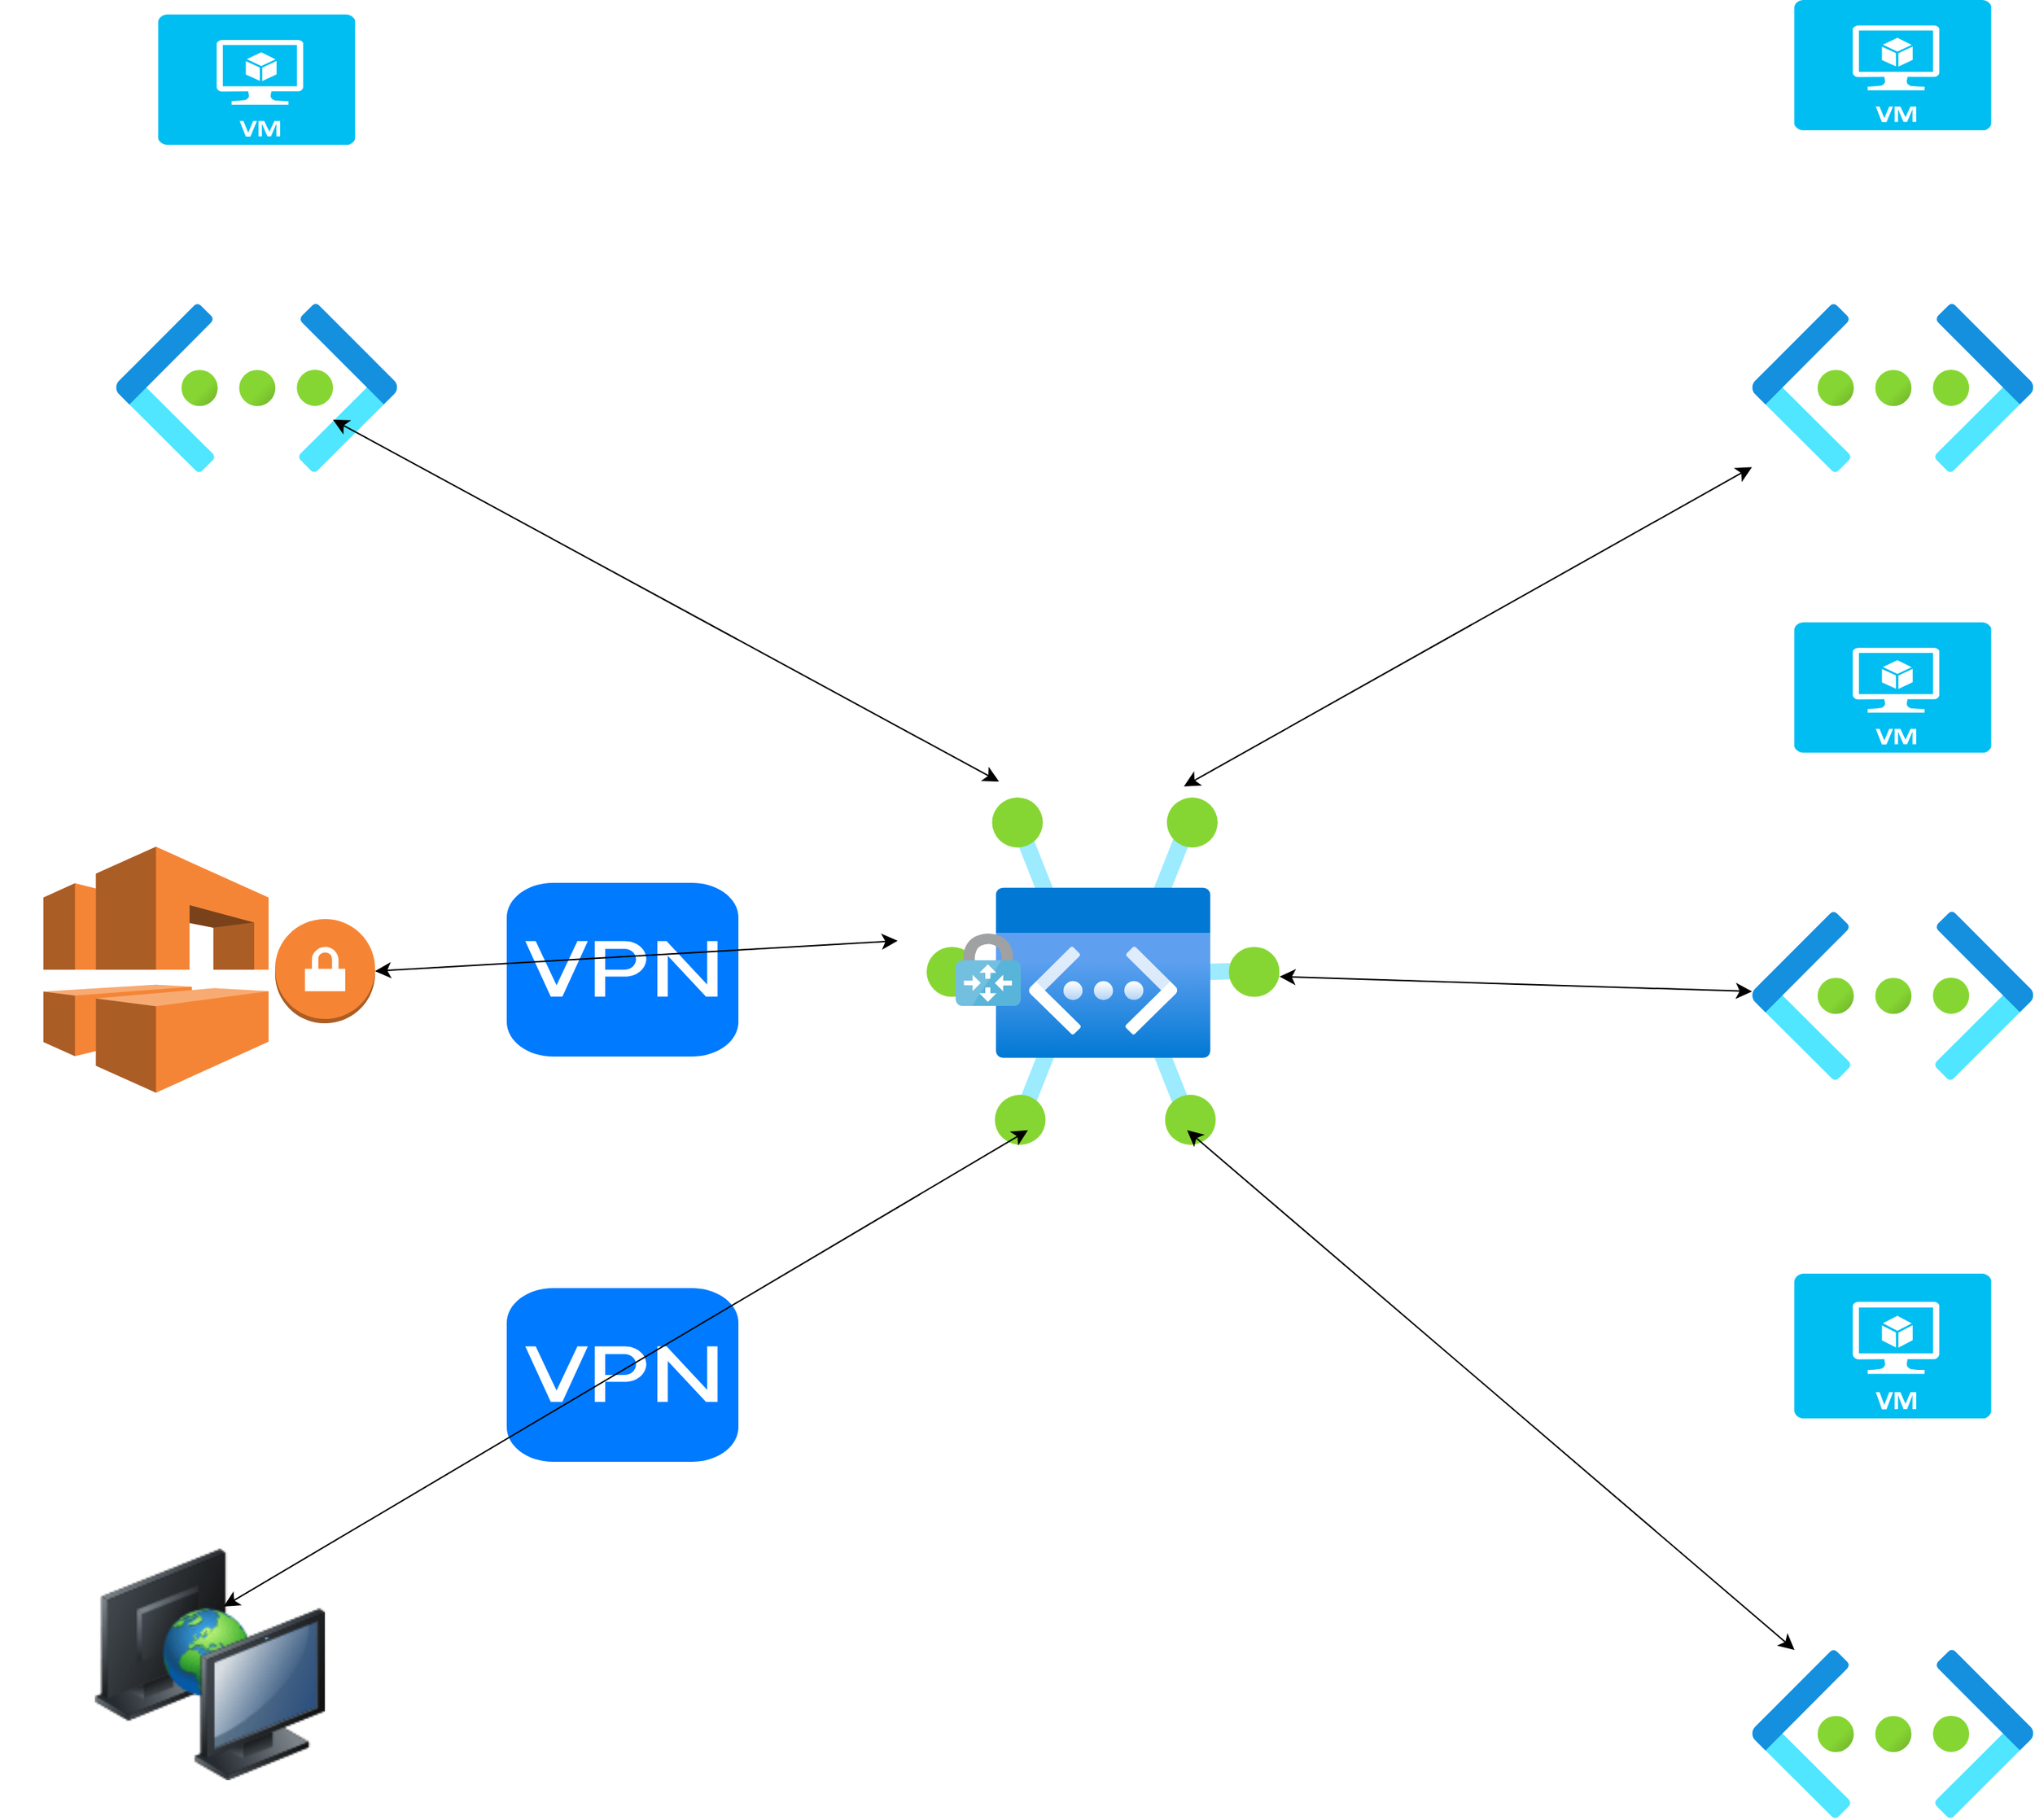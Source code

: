 <mxfile version="24.6.5" type="github">
  <diagram name="Page-1" id="_KaiSO4fqecnzLwhaQ9y">
    <mxGraphModel dx="5743" dy="1740" grid="1" gridSize="10" guides="1" tooltips="1" connect="1" arrows="1" fold="1" page="1" pageScale="1" pageWidth="850" pageHeight="1100" math="0" shadow="0">
      <root>
        <mxCell id="0" />
        <mxCell id="1" parent="0" />
        <mxCell id="PY5UOyymUL9c6bpPYces-2" value="" style="outlineConnect=0;dashed=0;verticalLabelPosition=bottom;verticalAlign=top;align=center;html=1;shape=mxgraph.aws3.vpc;fillColor=#F58536;gradientColor=none;" parent="1" vertex="1">
          <mxGeometry x="-720" y="635" width="155.5" height="170" as="geometry" />
        </mxCell>
        <mxCell id="PY5UOyymUL9c6bpPYces-7" value="" style="image;aspect=fixed;html=1;points=[];align=center;fontSize=12;image=img/lib/azure2/networking/Virtual_WAN_Hub.svg;" parent="1" vertex="1">
          <mxGeometry x="-110" y="601" width="243.75" height="240" as="geometry" />
        </mxCell>
        <mxCell id="PY5UOyymUL9c6bpPYces-10" value="" style="html=1;strokeWidth=1;shadow=0;dashed=0;shape=mxgraph.ios7.misc.vpn;fillColor=#007AFF;strokeColor=none;buttonText=;strokeColor2=#222222;fontColor=#222222;fontSize=8;verticalLabelPosition=bottom;verticalAlign=top;align=center;sketch=0;" parent="1" vertex="1">
          <mxGeometry x="-400" y="660" width="160" height="120" as="geometry" />
        </mxCell>
        <mxCell id="PY5UOyymUL9c6bpPYces-25" value="" style="image;aspect=fixed;html=1;points=[];align=center;fontSize=12;image=img/lib/azure2/networking/Virtual_Networks.svg;" parent="1" vertex="1">
          <mxGeometry x="-670" y="260" width="194.5" height="116.12" as="geometry" />
        </mxCell>
        <mxCell id="PY5UOyymUL9c6bpPYces-26" value="" style="verticalLabelPosition=bottom;html=1;verticalAlign=top;align=center;strokeColor=none;fillColor=#00BEF2;shape=mxgraph.azure.virtual_machine;" parent="1" vertex="1">
          <mxGeometry x="-640.75" y="60" width="136" height="90" as="geometry" />
        </mxCell>
        <mxCell id="PY5UOyymUL9c6bpPYces-41" value="" style="image;sketch=0;aspect=fixed;html=1;points=[];align=center;fontSize=12;image=img/lib/mscae/VPN_Gateway.svg;" parent="1" vertex="1">
          <mxGeometry x="-90" y="695" width="45" height="50" as="geometry" />
        </mxCell>
        <mxCell id="PY5UOyymUL9c6bpPYces-42" value="" style="outlineConnect=0;dashed=0;verticalLabelPosition=bottom;verticalAlign=top;align=center;html=1;shape=mxgraph.aws3.vpn_gateway;fillColor=#F58534;gradientColor=none;" parent="1" vertex="1">
          <mxGeometry x="-560" y="685" width="69" height="72" as="geometry" />
        </mxCell>
        <mxCell id="PY5UOyymUL9c6bpPYces-43" value="" style="image;aspect=fixed;html=1;points=[];align=center;fontSize=12;image=img/lib/azure2/networking/Virtual_Networks.svg;" parent="1" vertex="1">
          <mxGeometry x="460" y="260" width="194.5" height="116.12" as="geometry" />
        </mxCell>
        <mxCell id="PY5UOyymUL9c6bpPYces-44" value="" style="verticalLabelPosition=bottom;html=1;verticalAlign=top;align=center;strokeColor=none;fillColor=#00BEF2;shape=mxgraph.azure.virtual_machine;" parent="1" vertex="1">
          <mxGeometry x="489.25" y="50" width="136" height="90" as="geometry" />
        </mxCell>
        <mxCell id="PY5UOyymUL9c6bpPYces-45" value="" style="image;aspect=fixed;html=1;points=[];align=center;fontSize=12;image=img/lib/azure2/networking/Virtual_Networks.svg;" parent="1" vertex="1">
          <mxGeometry x="460" y="680" width="194.5" height="116.12" as="geometry" />
        </mxCell>
        <mxCell id="PY5UOyymUL9c6bpPYces-46" value="" style="verticalLabelPosition=bottom;html=1;verticalAlign=top;align=center;strokeColor=none;fillColor=#00BEF2;shape=mxgraph.azure.virtual_machine;" parent="1" vertex="1">
          <mxGeometry x="489.25" y="480" width="136" height="90" as="geometry" />
        </mxCell>
        <mxCell id="PY5UOyymUL9c6bpPYces-47" value="" style="image;html=1;image=img/lib/clip_art/computers/Network_2_128x128.png" parent="1" vertex="1">
          <mxGeometry x="-750" y="1120" width="290" height="160" as="geometry" />
        </mxCell>
        <mxCell id="PY5UOyymUL9c6bpPYces-48" value="" style="html=1;strokeWidth=1;shadow=0;dashed=0;shape=mxgraph.ios7.misc.vpn;fillColor=#007AFF;strokeColor=none;buttonText=;strokeColor2=#222222;fontColor=#222222;fontSize=8;verticalLabelPosition=bottom;verticalAlign=top;align=center;sketch=0;" parent="1" vertex="1">
          <mxGeometry x="-400" y="940" width="160" height="120" as="geometry" />
        </mxCell>
        <mxCell id="PY5UOyymUL9c6bpPYces-54" value="" style="image;aspect=fixed;html=1;points=[];align=center;fontSize=12;image=img/lib/azure2/networking/Virtual_Networks.svg;" parent="1" vertex="1">
          <mxGeometry x="460" y="1190" width="194.5" height="116.12" as="geometry" />
        </mxCell>
        <mxCell id="PY5UOyymUL9c6bpPYces-55" value="" style="verticalLabelPosition=bottom;html=1;verticalAlign=top;align=center;strokeColor=none;fillColor=#00BEF2;shape=mxgraph.azure.virtual_machine;" parent="1" vertex="1">
          <mxGeometry x="489.25" y="930" width="136" height="100" as="geometry" />
        </mxCell>
        <mxCell id="urZWPlykOCo1R7dDaFdY-1" value="" style="edgeStyle=none;orthogonalLoop=1;jettySize=auto;html=1;endArrow=classic;startArrow=classic;endSize=8;startSize=8;rounded=0;fontSize=12;curved=1;entryX=0.287;entryY=0.958;entryDx=0;entryDy=0;entryPerimeter=0;" edge="1" parent="1" target="PY5UOyymUL9c6bpPYces-7">
          <mxGeometry width="140" relative="1" as="geometry">
            <mxPoint x="-595.5" y="1160" as="sourcePoint" />
            <mxPoint x="-455.5" y="1160" as="targetPoint" />
            <Array as="points" />
          </mxGeometry>
        </mxCell>
        <mxCell id="urZWPlykOCo1R7dDaFdY-2" value="" style="edgeStyle=none;orthogonalLoop=1;jettySize=auto;html=1;endArrow=classic;startArrow=classic;endSize=8;startSize=8;rounded=0;fontSize=12;curved=1;exitX=1;exitY=0.5;exitDx=0;exitDy=0;exitPerimeter=0;" edge="1" parent="1" source="PY5UOyymUL9c6bpPYces-42">
          <mxGeometry width="140" relative="1" as="geometry">
            <mxPoint x="-690" y="1110" as="sourcePoint" />
            <mxPoint x="-130" y="700" as="targetPoint" />
            <Array as="points" />
          </mxGeometry>
        </mxCell>
        <mxCell id="urZWPlykOCo1R7dDaFdY-3" value="" style="edgeStyle=none;orthogonalLoop=1;jettySize=auto;html=1;endArrow=classic;startArrow=classic;endSize=8;startSize=8;rounded=0;fontSize=12;curved=1;exitX=0.738;exitY=0.958;exitDx=0;exitDy=0;exitPerimeter=0;" edge="1" parent="1" source="PY5UOyymUL9c6bpPYces-7" target="PY5UOyymUL9c6bpPYces-54">
          <mxGeometry width="140" relative="1" as="geometry">
            <mxPoint x="-280" y="1140" as="sourcePoint" />
            <mxPoint x="345.5" y="810" as="targetPoint" />
            <Array as="points" />
          </mxGeometry>
        </mxCell>
        <mxCell id="urZWPlykOCo1R7dDaFdY-4" value="" style="edgeStyle=none;orthogonalLoop=1;jettySize=auto;html=1;endArrow=classic;startArrow=classic;endSize=8;startSize=8;rounded=0;fontSize=12;curved=1;" edge="1" parent="1" source="PY5UOyymUL9c6bpPYces-7" target="PY5UOyymUL9c6bpPYces-45">
          <mxGeometry width="140" relative="1" as="geometry">
            <mxPoint x="190" y="710" as="sourcePoint" />
            <mxPoint x="540" y="810" as="targetPoint" />
            <Array as="points" />
          </mxGeometry>
        </mxCell>
        <mxCell id="urZWPlykOCo1R7dDaFdY-5" value="" style="edgeStyle=none;orthogonalLoop=1;jettySize=auto;html=1;endArrow=classic;startArrow=classic;endSize=8;startSize=8;rounded=0;fontSize=12;curved=1;exitX=0.729;exitY=-0.032;exitDx=0;exitDy=0;exitPerimeter=0;" edge="1" parent="1" source="PY5UOyymUL9c6bpPYces-7" target="PY5UOyymUL9c6bpPYces-43">
          <mxGeometry width="140" relative="1" as="geometry">
            <mxPoint x="140" y="610" as="sourcePoint" />
            <mxPoint x="765.5" y="280" as="targetPoint" />
            <Array as="points" />
          </mxGeometry>
        </mxCell>
        <mxCell id="urZWPlykOCo1R7dDaFdY-6" value="" style="edgeStyle=none;orthogonalLoop=1;jettySize=auto;html=1;endArrow=classic;startArrow=classic;endSize=8;startSize=8;rounded=0;fontSize=12;curved=1;" edge="1" parent="1">
          <mxGeometry width="140" relative="1" as="geometry">
            <mxPoint x="-520" y="340" as="sourcePoint" />
            <mxPoint x="-60" y="590" as="targetPoint" />
            <Array as="points" />
          </mxGeometry>
        </mxCell>
      </root>
    </mxGraphModel>
  </diagram>
</mxfile>
